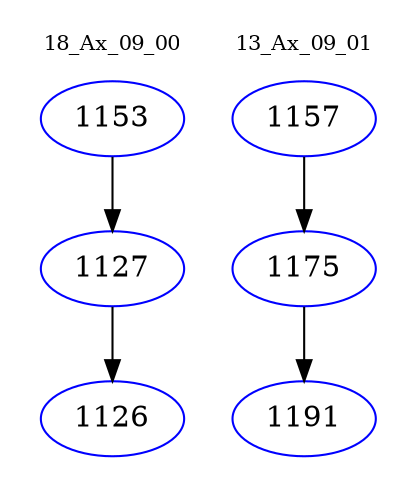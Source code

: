 digraph{
subgraph cluster_0 {
color = white
label = "18_Ax_09_00";
fontsize=10;
T0_1153 [label="1153", color="blue"]
T0_1153 -> T0_1127 [color="black"]
T0_1127 [label="1127", color="blue"]
T0_1127 -> T0_1126 [color="black"]
T0_1126 [label="1126", color="blue"]
}
subgraph cluster_1 {
color = white
label = "13_Ax_09_01";
fontsize=10;
T1_1157 [label="1157", color="blue"]
T1_1157 -> T1_1175 [color="black"]
T1_1175 [label="1175", color="blue"]
T1_1175 -> T1_1191 [color="black"]
T1_1191 [label="1191", color="blue"]
}
}
